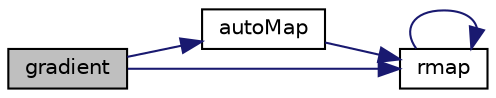 digraph "gradient"
{
  bgcolor="transparent";
  edge [fontname="Helvetica",fontsize="10",labelfontname="Helvetica",labelfontsize="10"];
  node [fontname="Helvetica",fontsize="10",shape=record];
  rankdir="LR";
  Node36 [label="gradient",height=0.2,width=0.4,color="black", fillcolor="grey75", style="filled", fontcolor="black"];
  Node36 -> Node37 [color="midnightblue",fontsize="10",style="solid",fontname="Helvetica"];
  Node37 [label="autoMap",height=0.2,width=0.4,color="black",URL="$a22777.html#a0ab0c43ce90d756c88dd81e3d0a9eef5",tooltip="Map (and resize as needed) from self given a mapping object. "];
  Node37 -> Node38 [color="midnightblue",fontsize="10",style="solid",fontname="Helvetica"];
  Node38 [label="rmap",height=0.2,width=0.4,color="black",URL="$a22777.html#abe233fd0f00c5f2012c2a8f57f20f5cb",tooltip="Reverse map the given fvPatchField onto this fvPatchField. "];
  Node38 -> Node38 [color="midnightblue",fontsize="10",style="solid",fontname="Helvetica"];
  Node36 -> Node38 [color="midnightblue",fontsize="10",style="solid",fontname="Helvetica"];
}
